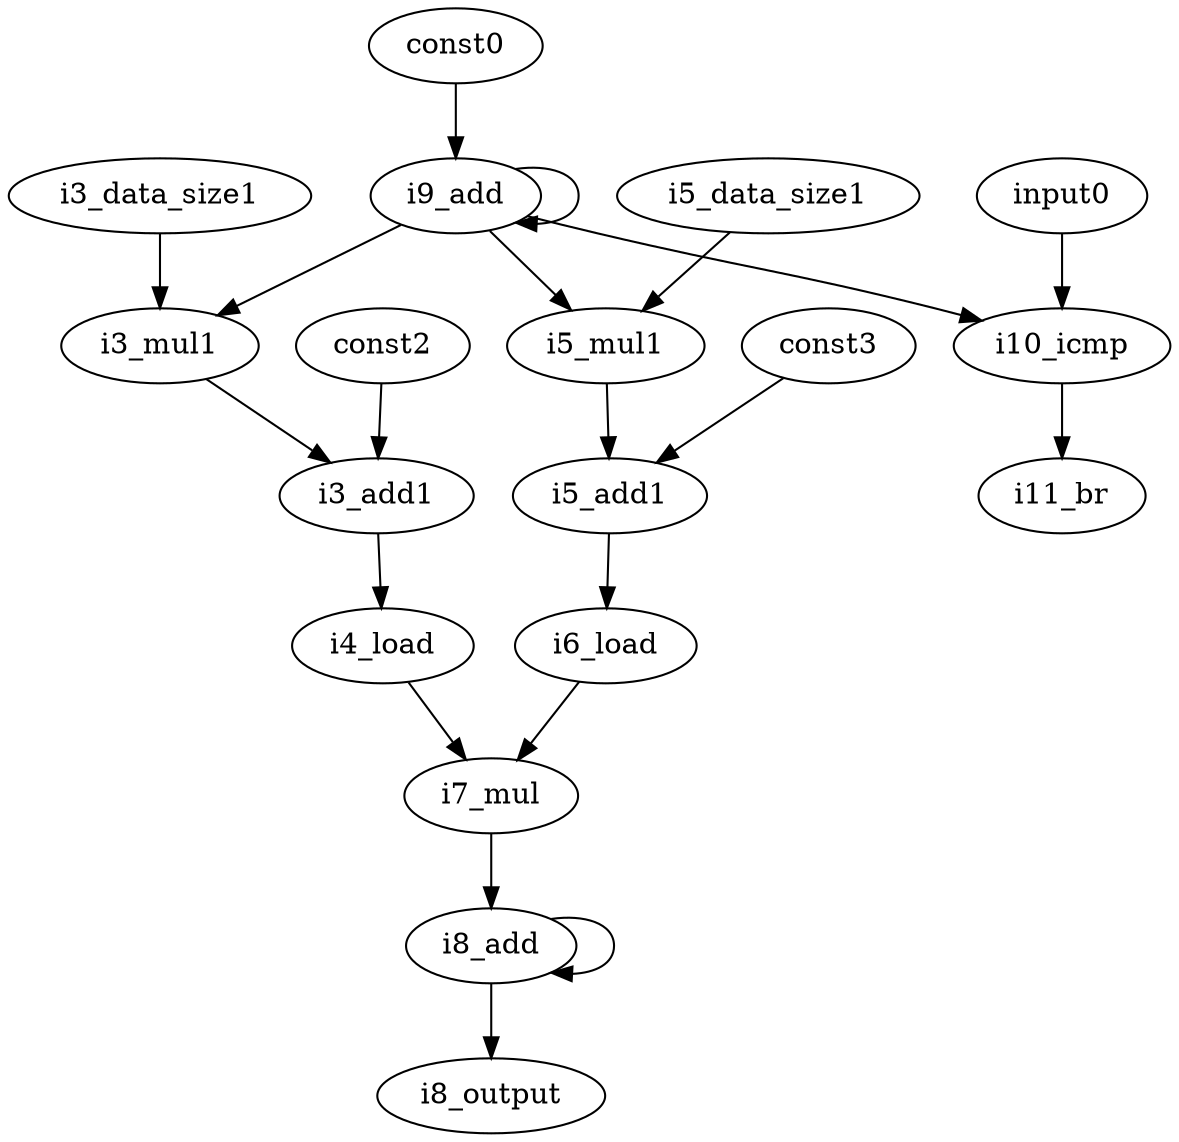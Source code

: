 digraph "G" {
const0 [opcode=const, constVal="1"];
const2 [opcode=const, constVal="4"];
i3_data_size1 [opcode=const, constVal="4"];
i3_mul1 [opcode=mul];
i3_add1 [opcode=add];
i4_load [opcode=load];
const3 [opcode=const, constVal="36"];
i5_data_size1 [opcode=const, constVal="4"];
i5_mul1 [opcode=mul];
i5_add1 [opcode=add];
i6_load [opcode=load];
i7_mul [opcode=mul];
i8_add [opcode=add];
i9_add [opcode=add];
input0 [opcode=input];
i10_icmp [opcode=icmp];
i11_br [opcode="io_width_1", original_opcode=br];
i8_output [opcode=output];
const0 -> i9_add [operand=any2input];
const2 -> i3_add1 [operand=any2input];
i3_data_size1 -> i3_mul1 [operand=any2input];
i3_mul1 -> i3_add1 [operand=any2input];
i3_add1 -> i4_load [operand=addr];
i4_load -> i7_mul [operand=any2input];
const3 -> i5_add1 [operand=any2input];
i5_data_size1 -> i5_mul1 [operand=any2input];
i5_mul1 -> i5_add1 [operand=any2input];
i5_add1 -> i6_load [operand=addr];
i6_load -> i7_mul [operand=any2input];
i7_mul -> i8_add [operand=any2input];
i8_add -> i8_output;
i8_add -> i8_add [operand=RHS];
i9_add -> i10_icmp [operand=LHS];
i9_add -> i3_mul1 [operand=any2input];
i9_add -> i5_mul1 [operand=any2input];
i9_add -> i9_add [operand=any2input];
input0 -> i10_icmp [operand=RHS];
i10_icmp -> i11_br [operand="branch_cond"];
}

